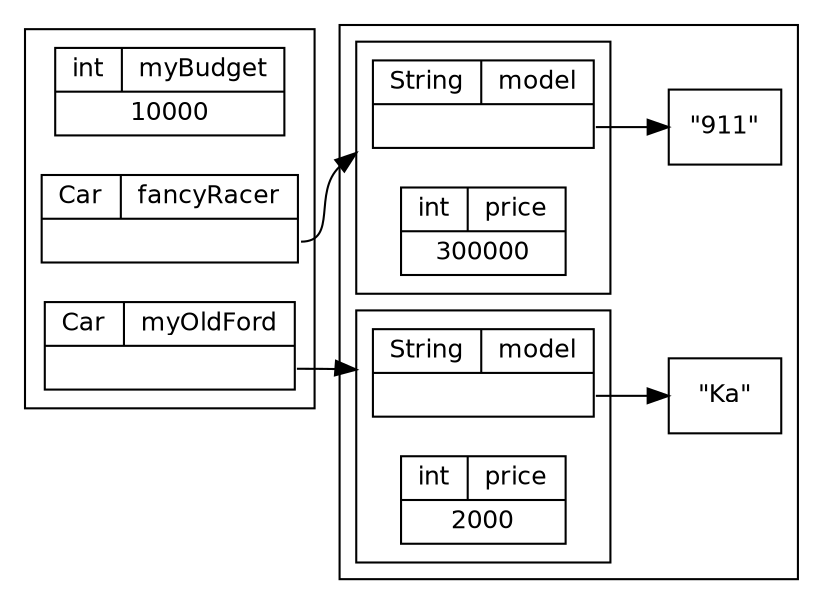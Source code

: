 digraph Car2 {
    compound=true;
    fontname = "Bitstream Vera Sans"
    fontsize = 12
    rankdir=LR
    
    node [shape="record", fontname = "Bitstream Vera Sans", fontsize = 12];
    
    subgraph cluster_Stack {
        myBudget [label="{int|myBudget}|<v>10000"];
        fancyRacer [label="{Car|fancyRacer}|<v>"];
        myOldFord [label="{Car|myOldFord}|<v>"];
    }

    subgraph cluster_Heap {
        subgraph cluster_myOldFord {
            myOldFord_model [label="{String|model}|<v>"];
            myOldFord_price [label="{int|price}|<v>2000"];
        }        
        myOldFord_model_String [label="\"Ka\""]        
        myOldFord_model:v -> myOldFord_model_String
        
        subgraph cluster_fancyRacer {
            fancyRacer_model [label="{String|model}|<v>"];
            fancyRacer_price [label="{int|price}|<v>300000"];
        }
        fancyRacer_model_String [label="\"911\""]        
        fancyRacer_model:v -> fancyRacer_model_String
    }
    
    myOldFord:v -> myOldFord_model [lhead=cluster_myOldFord];
    fancyRacer:v -> fancyRacer_model [lhead=cluster_fancyRacer];
}
